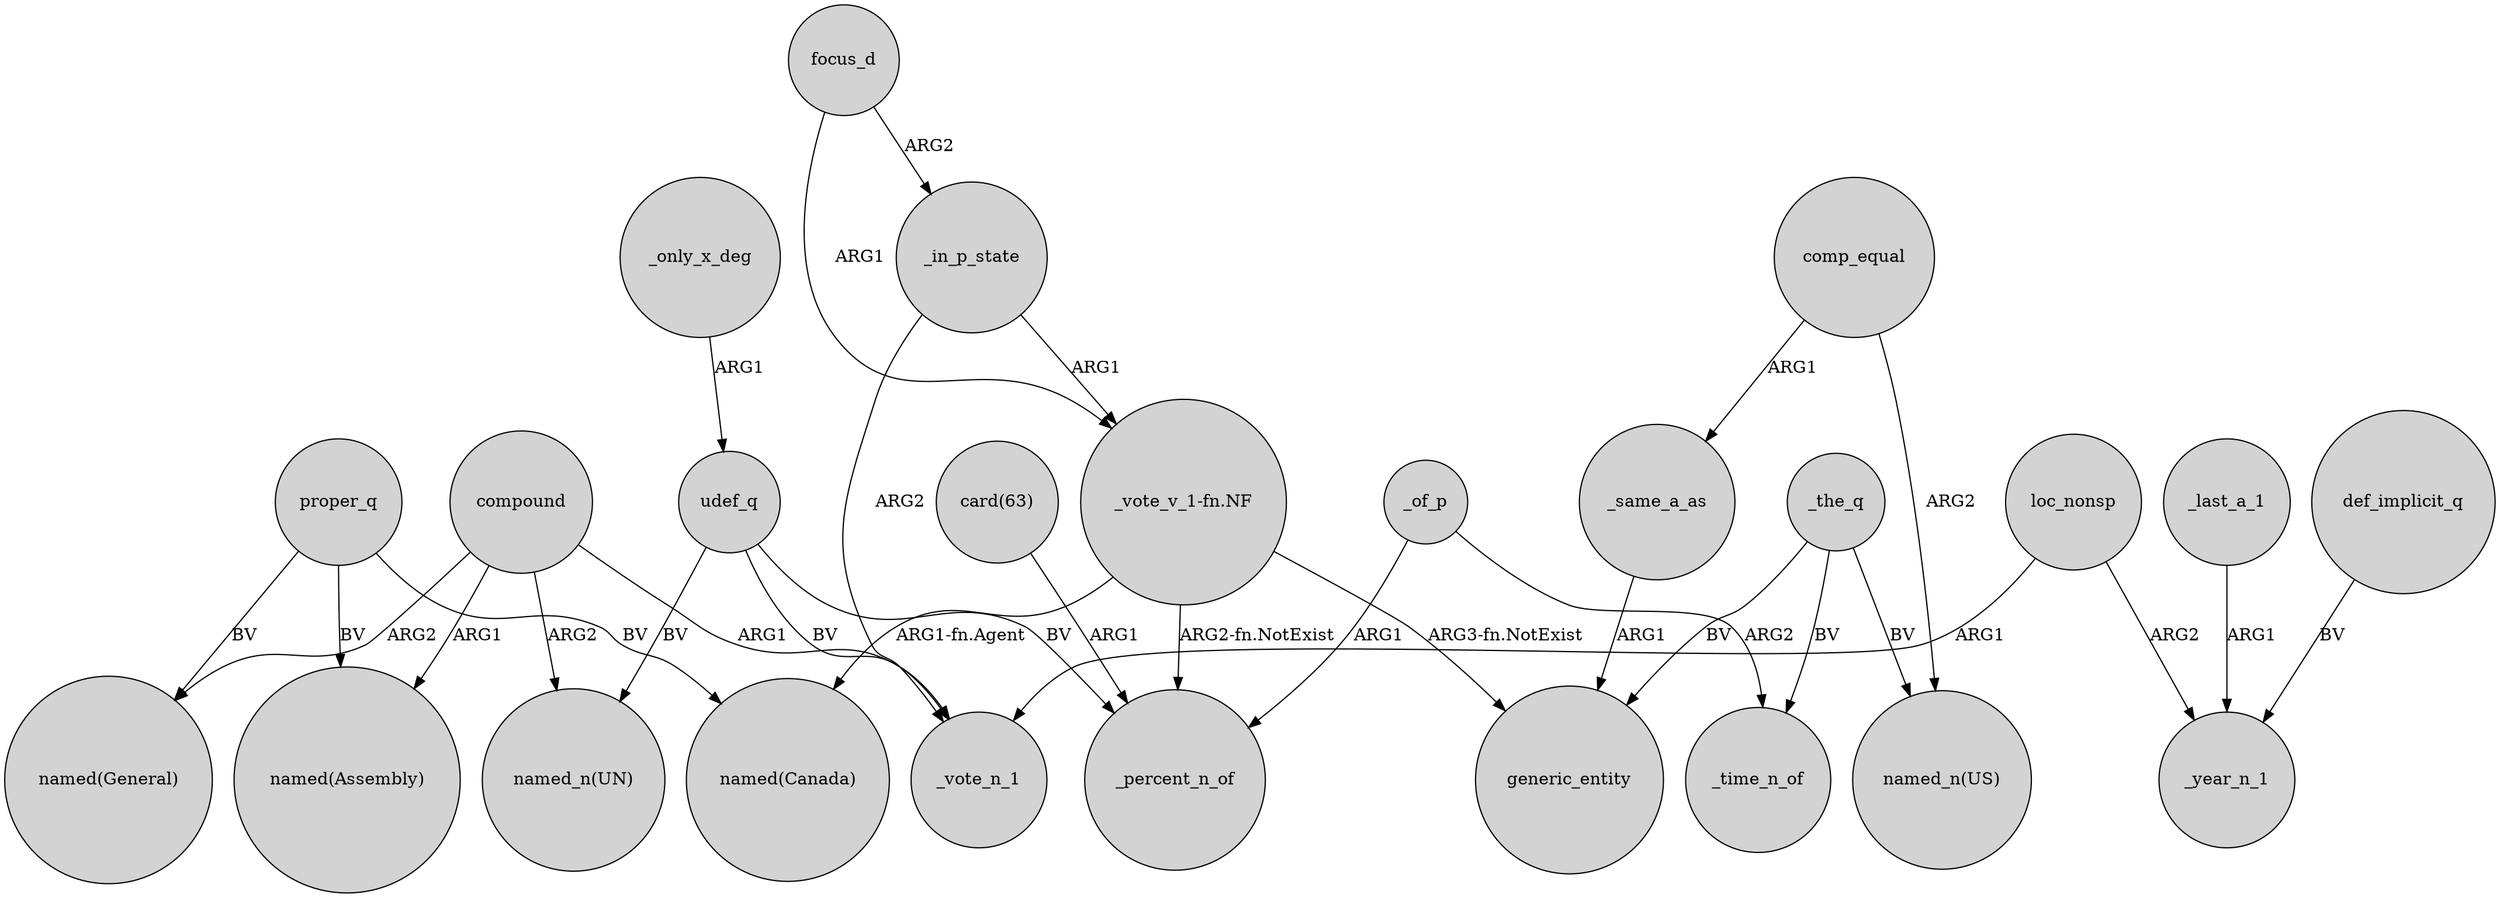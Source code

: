 digraph {
	node [shape=circle style=filled]
	_the_q -> generic_entity [label=BV]
	_only_x_deg -> udef_q [label=ARG1]
	"_vote_v_1-fn.NF" -> generic_entity [label="ARG3-fn.NotExist"]
	loc_nonsp -> _vote_n_1 [label=ARG1]
	def_implicit_q -> _year_n_1 [label=BV]
	proper_q -> "named(Canada)" [label=BV]
	proper_q -> "named(General)" [label=BV]
	focus_d -> _in_p_state [label=ARG2]
	_in_p_state -> "_vote_v_1-fn.NF" [label=ARG1]
	_of_p -> _time_n_of [label=ARG2]
	compound -> "named(General)" [label=ARG2]
	"_vote_v_1-fn.NF" -> "named(Canada)" [label="ARG1-fn.Agent"]
	compound -> "named(Assembly)" [label=ARG1]
	proper_q -> "named(Assembly)" [label=BV]
	_same_a_as -> generic_entity [label=ARG1]
	_the_q -> "named_n(US)" [label=BV]
	"_vote_v_1-fn.NF" -> _percent_n_of [label="ARG2-fn.NotExist"]
	udef_q -> "named_n(UN)" [label=BV]
	_of_p -> _percent_n_of [label=ARG1]
	_the_q -> _time_n_of [label=BV]
	comp_equal -> _same_a_as [label=ARG1]
	compound -> "named_n(UN)" [label=ARG2]
	focus_d -> "_vote_v_1-fn.NF" [label=ARG1]
	_in_p_state -> _vote_n_1 [label=ARG2]
	loc_nonsp -> _year_n_1 [label=ARG2]
	_last_a_1 -> _year_n_1 [label=ARG1]
	udef_q -> _vote_n_1 [label=BV]
	udef_q -> _percent_n_of [label=BV]
	"card(63)" -> _percent_n_of [label=ARG1]
	compound -> _vote_n_1 [label=ARG1]
	comp_equal -> "named_n(US)" [label=ARG2]
}
